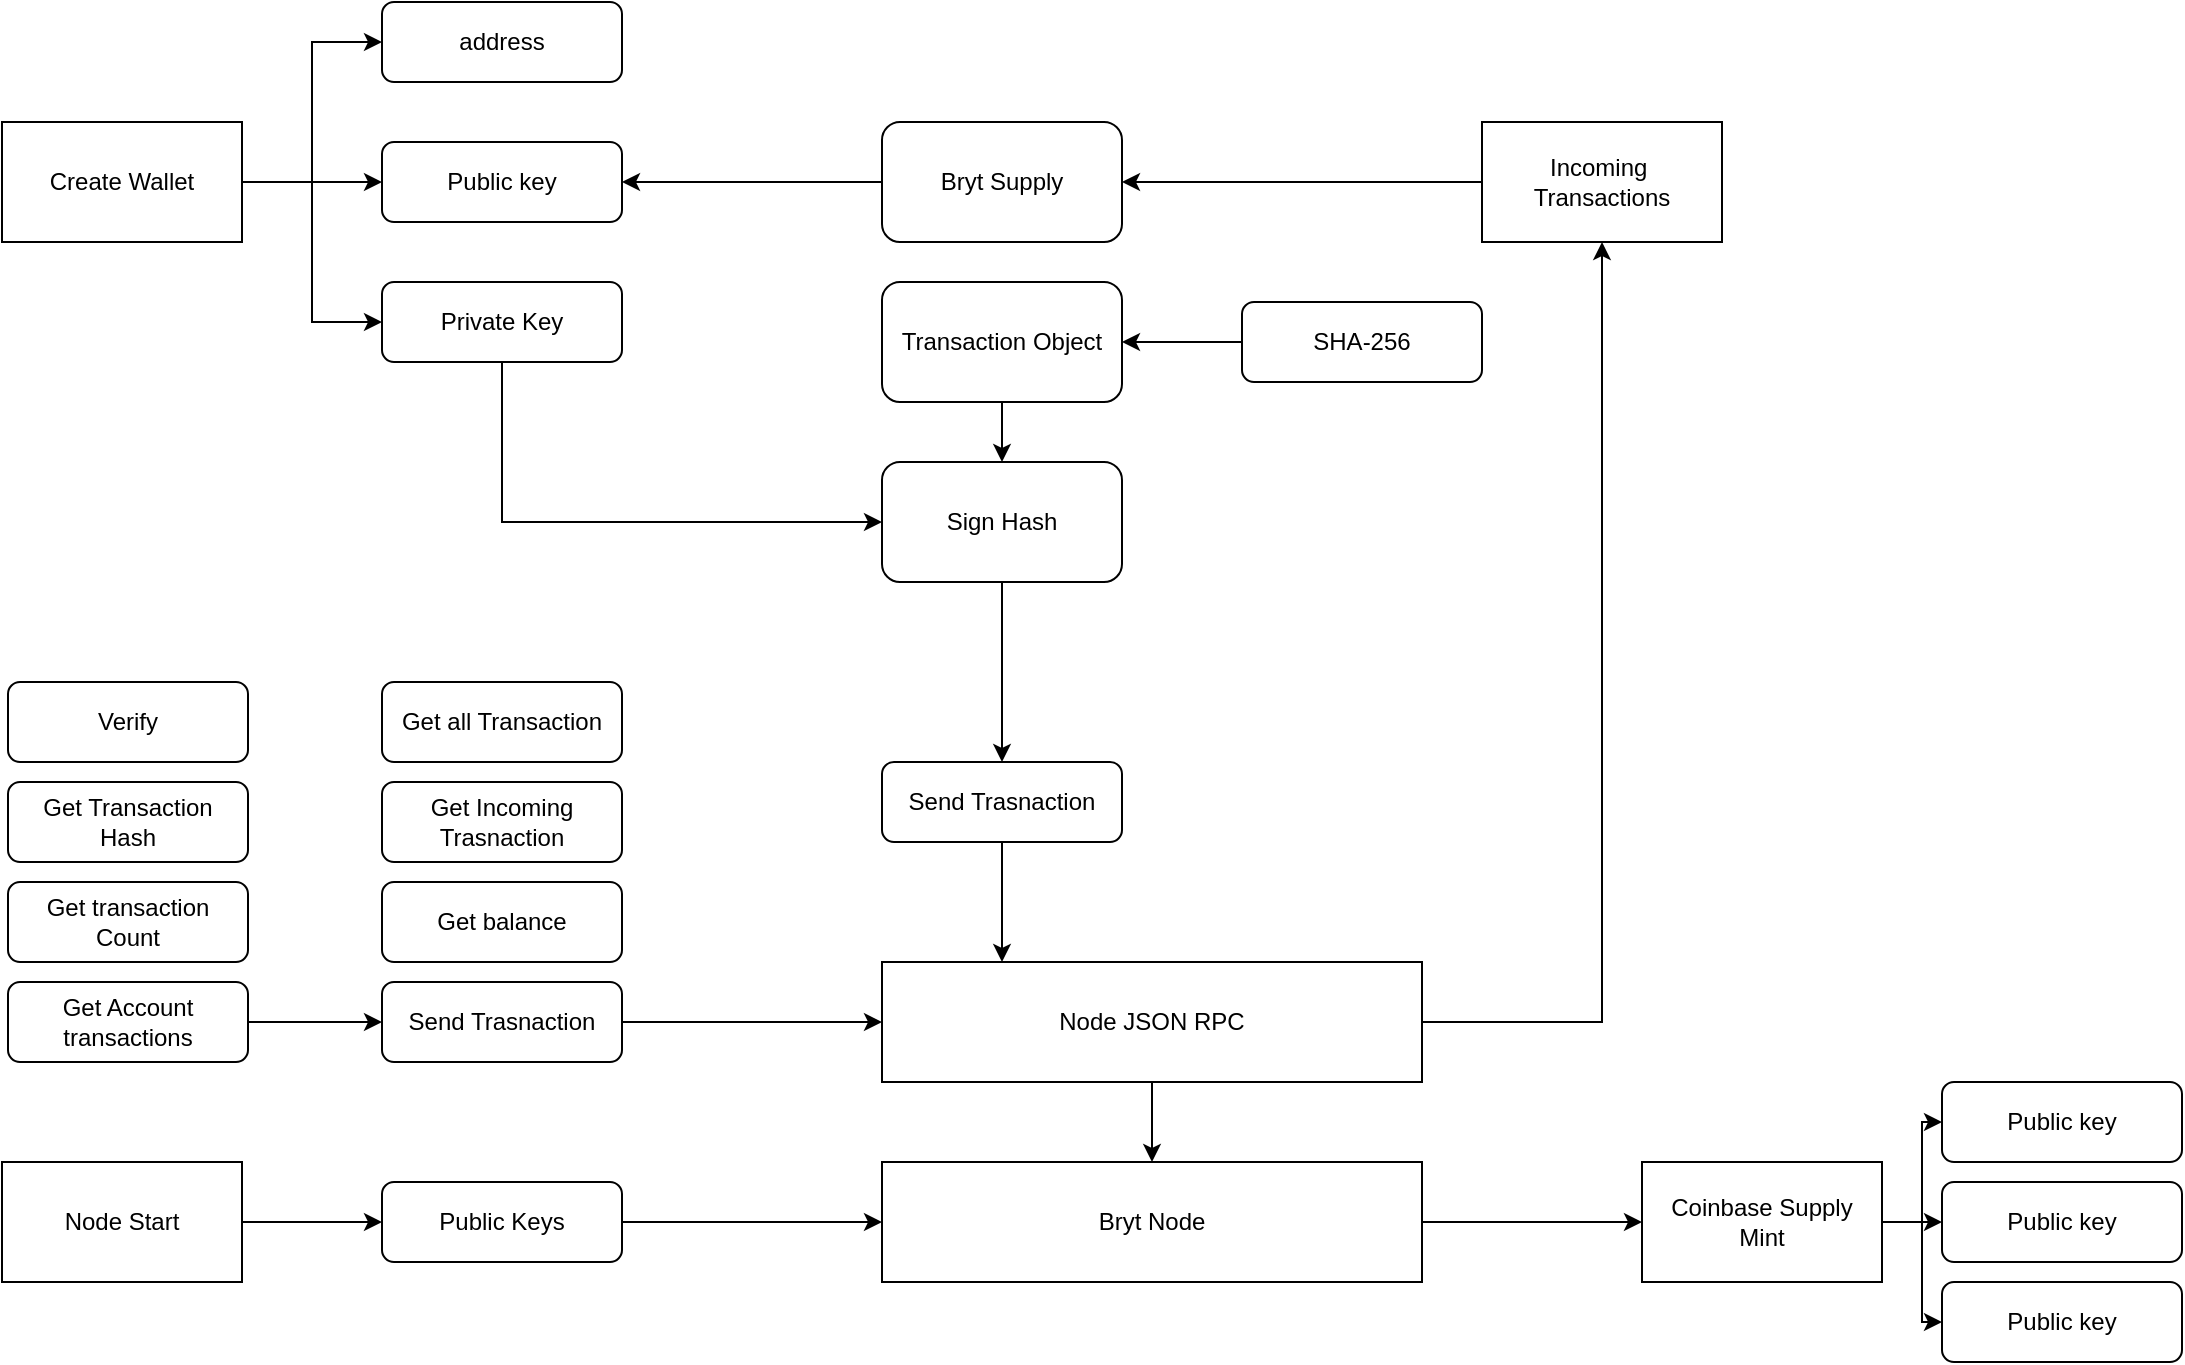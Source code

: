 <mxfile version="23.1.5" type="github">
  <diagram name="Page-1" id="VSBwoO1chZpmU5uCtz8e">
    <mxGraphModel dx="1774" dy="948" grid="1" gridSize="10" guides="1" tooltips="1" connect="1" arrows="1" fold="1" page="1" pageScale="1" pageWidth="850" pageHeight="1100" math="0" shadow="0">
      <root>
        <mxCell id="0" />
        <mxCell id="1" parent="0" />
        <mxCell id="Jtm_9LdOLC1XDKBe1FJw-5" value="" style="edgeStyle=orthogonalEdgeStyle;rounded=0;orthogonalLoop=1;jettySize=auto;html=1;" edge="1" parent="1" source="Jtm_9LdOLC1XDKBe1FJw-1" target="Jtm_9LdOLC1XDKBe1FJw-2">
          <mxGeometry relative="1" as="geometry" />
        </mxCell>
        <mxCell id="Jtm_9LdOLC1XDKBe1FJw-6" style="edgeStyle=orthogonalEdgeStyle;rounded=0;orthogonalLoop=1;jettySize=auto;html=1;entryX=0;entryY=0.5;entryDx=0;entryDy=0;" edge="1" parent="1" source="Jtm_9LdOLC1XDKBe1FJw-1" target="Jtm_9LdOLC1XDKBe1FJw-3">
          <mxGeometry relative="1" as="geometry" />
        </mxCell>
        <mxCell id="Jtm_9LdOLC1XDKBe1FJw-7" style="edgeStyle=orthogonalEdgeStyle;rounded=0;orthogonalLoop=1;jettySize=auto;html=1;entryX=0;entryY=0.5;entryDx=0;entryDy=0;" edge="1" parent="1" source="Jtm_9LdOLC1XDKBe1FJw-1" target="Jtm_9LdOLC1XDKBe1FJw-4">
          <mxGeometry relative="1" as="geometry" />
        </mxCell>
        <mxCell id="Jtm_9LdOLC1XDKBe1FJw-1" value="Create Wallet" style="rounded=0;whiteSpace=wrap;html=1;" vertex="1" parent="1">
          <mxGeometry x="70" y="230" width="120" height="60" as="geometry" />
        </mxCell>
        <mxCell id="Jtm_9LdOLC1XDKBe1FJw-2" value="Public key" style="rounded=1;whiteSpace=wrap;html=1;" vertex="1" parent="1">
          <mxGeometry x="260" y="240" width="120" height="40" as="geometry" />
        </mxCell>
        <mxCell id="Jtm_9LdOLC1XDKBe1FJw-3" value="address" style="rounded=1;whiteSpace=wrap;html=1;" vertex="1" parent="1">
          <mxGeometry x="260" y="170" width="120" height="40" as="geometry" />
        </mxCell>
        <mxCell id="Jtm_9LdOLC1XDKBe1FJw-69" style="edgeStyle=orthogonalEdgeStyle;rounded=0;orthogonalLoop=1;jettySize=auto;html=1;entryX=0;entryY=0.5;entryDx=0;entryDy=0;" edge="1" parent="1" source="Jtm_9LdOLC1XDKBe1FJw-4" target="Jtm_9LdOLC1XDKBe1FJw-60">
          <mxGeometry relative="1" as="geometry">
            <Array as="points">
              <mxPoint x="320" y="430" />
            </Array>
          </mxGeometry>
        </mxCell>
        <mxCell id="Jtm_9LdOLC1XDKBe1FJw-4" value="Private Key" style="rounded=1;whiteSpace=wrap;html=1;" vertex="1" parent="1">
          <mxGeometry x="260" y="310" width="120" height="40" as="geometry" />
        </mxCell>
        <mxCell id="Jtm_9LdOLC1XDKBe1FJw-12" value="" style="edgeStyle=orthogonalEdgeStyle;rounded=0;orthogonalLoop=1;jettySize=auto;html=1;" edge="1" parent="1" source="Jtm_9LdOLC1XDKBe1FJw-9" target="Jtm_9LdOLC1XDKBe1FJw-10">
          <mxGeometry relative="1" as="geometry" />
        </mxCell>
        <mxCell id="Jtm_9LdOLC1XDKBe1FJw-9" value="Incoming&amp;nbsp; Transactions" style="rounded=0;whiteSpace=wrap;html=1;" vertex="1" parent="1">
          <mxGeometry x="810" y="230" width="120" height="60" as="geometry" />
        </mxCell>
        <mxCell id="Jtm_9LdOLC1XDKBe1FJw-11" style="edgeStyle=orthogonalEdgeStyle;rounded=0;orthogonalLoop=1;jettySize=auto;html=1;" edge="1" parent="1" source="Jtm_9LdOLC1XDKBe1FJw-10" target="Jtm_9LdOLC1XDKBe1FJw-2">
          <mxGeometry relative="1" as="geometry" />
        </mxCell>
        <mxCell id="Jtm_9LdOLC1XDKBe1FJw-10" value="Bryt Supply" style="rounded=1;whiteSpace=wrap;html=1;" vertex="1" parent="1">
          <mxGeometry x="510" y="230" width="120" height="60" as="geometry" />
        </mxCell>
        <mxCell id="Jtm_9LdOLC1XDKBe1FJw-29" value="" style="edgeStyle=orthogonalEdgeStyle;rounded=0;orthogonalLoop=1;jettySize=auto;html=1;" edge="1" parent="1" source="Jtm_9LdOLC1XDKBe1FJw-30" target="Jtm_9LdOLC1XDKBe1FJw-38">
          <mxGeometry relative="1" as="geometry" />
        </mxCell>
        <mxCell id="Jtm_9LdOLC1XDKBe1FJw-30" value="Bryt Node" style="rounded=0;whiteSpace=wrap;html=1;" vertex="1" parent="1">
          <mxGeometry x="510" y="750" width="270" height="60" as="geometry" />
        </mxCell>
        <mxCell id="Jtm_9LdOLC1XDKBe1FJw-31" value="" style="edgeStyle=orthogonalEdgeStyle;rounded=0;orthogonalLoop=1;jettySize=auto;html=1;" edge="1" parent="1" source="Jtm_9LdOLC1XDKBe1FJw-32" target="Jtm_9LdOLC1XDKBe1FJw-34">
          <mxGeometry relative="1" as="geometry" />
        </mxCell>
        <mxCell id="Jtm_9LdOLC1XDKBe1FJw-32" value="Node Start" style="rounded=0;whiteSpace=wrap;html=1;" vertex="1" parent="1">
          <mxGeometry x="70" y="750" width="120" height="60" as="geometry" />
        </mxCell>
        <mxCell id="Jtm_9LdOLC1XDKBe1FJw-33" style="edgeStyle=orthogonalEdgeStyle;rounded=0;orthogonalLoop=1;jettySize=auto;html=1;" edge="1" parent="1" source="Jtm_9LdOLC1XDKBe1FJw-34" target="Jtm_9LdOLC1XDKBe1FJw-30">
          <mxGeometry relative="1" as="geometry" />
        </mxCell>
        <mxCell id="Jtm_9LdOLC1XDKBe1FJw-34" value="Public Keys" style="rounded=1;whiteSpace=wrap;html=1;" vertex="1" parent="1">
          <mxGeometry x="260" y="760" width="120" height="40" as="geometry" />
        </mxCell>
        <mxCell id="Jtm_9LdOLC1XDKBe1FJw-35" style="edgeStyle=orthogonalEdgeStyle;rounded=0;orthogonalLoop=1;jettySize=auto;html=1;" edge="1" parent="1" source="Jtm_9LdOLC1XDKBe1FJw-38" target="Jtm_9LdOLC1XDKBe1FJw-39">
          <mxGeometry relative="1" as="geometry" />
        </mxCell>
        <mxCell id="Jtm_9LdOLC1XDKBe1FJw-36" style="edgeStyle=orthogonalEdgeStyle;rounded=0;orthogonalLoop=1;jettySize=auto;html=1;" edge="1" parent="1" source="Jtm_9LdOLC1XDKBe1FJw-38" target="Jtm_9LdOLC1XDKBe1FJw-40">
          <mxGeometry relative="1" as="geometry" />
        </mxCell>
        <mxCell id="Jtm_9LdOLC1XDKBe1FJw-37" style="edgeStyle=orthogonalEdgeStyle;rounded=0;orthogonalLoop=1;jettySize=auto;html=1;" edge="1" parent="1" source="Jtm_9LdOLC1XDKBe1FJw-38" target="Jtm_9LdOLC1XDKBe1FJw-41">
          <mxGeometry relative="1" as="geometry" />
        </mxCell>
        <mxCell id="Jtm_9LdOLC1XDKBe1FJw-38" value="Coinbase Supply &lt;br&gt;Mint" style="whiteSpace=wrap;html=1;rounded=0;" vertex="1" parent="1">
          <mxGeometry x="890" y="750" width="120" height="60" as="geometry" />
        </mxCell>
        <mxCell id="Jtm_9LdOLC1XDKBe1FJw-39" value="Public key" style="rounded=1;whiteSpace=wrap;html=1;" vertex="1" parent="1">
          <mxGeometry x="1040" y="710" width="120" height="40" as="geometry" />
        </mxCell>
        <mxCell id="Jtm_9LdOLC1XDKBe1FJw-40" value="Public key" style="rounded=1;whiteSpace=wrap;html=1;" vertex="1" parent="1">
          <mxGeometry x="1040" y="760" width="120" height="40" as="geometry" />
        </mxCell>
        <mxCell id="Jtm_9LdOLC1XDKBe1FJw-41" value="Public key" style="rounded=1;whiteSpace=wrap;html=1;" vertex="1" parent="1">
          <mxGeometry x="1040" y="810" width="120" height="40" as="geometry" />
        </mxCell>
        <mxCell id="Jtm_9LdOLC1XDKBe1FJw-58" value="" style="edgeStyle=orthogonalEdgeStyle;rounded=0;orthogonalLoop=1;jettySize=auto;html=1;" edge="1" parent="1" source="Jtm_9LdOLC1XDKBe1FJw-42" target="Jtm_9LdOLC1XDKBe1FJw-30">
          <mxGeometry relative="1" as="geometry" />
        </mxCell>
        <mxCell id="Jtm_9LdOLC1XDKBe1FJw-59" style="edgeStyle=orthogonalEdgeStyle;rounded=0;orthogonalLoop=1;jettySize=auto;html=1;entryX=0.5;entryY=1;entryDx=0;entryDy=0;" edge="1" parent="1" source="Jtm_9LdOLC1XDKBe1FJw-42" target="Jtm_9LdOLC1XDKBe1FJw-9">
          <mxGeometry relative="1" as="geometry">
            <Array as="points">
              <mxPoint x="870" y="680" />
            </Array>
          </mxGeometry>
        </mxCell>
        <mxCell id="Jtm_9LdOLC1XDKBe1FJw-42" value="Node JSON RPC" style="rounded=0;whiteSpace=wrap;html=1;" vertex="1" parent="1">
          <mxGeometry x="510" y="650" width="270" height="60" as="geometry" />
        </mxCell>
        <mxCell id="Jtm_9LdOLC1XDKBe1FJw-43" value="Get balance&lt;span id=&quot;docs-internal-guid-33e7f3e2-7fff-92e4-f55d-1018287147d5&quot;&gt;&lt;/span&gt;" style="rounded=1;whiteSpace=wrap;html=1;" vertex="1" parent="1">
          <mxGeometry x="260" y="610" width="120" height="40" as="geometry" />
        </mxCell>
        <mxCell id="Jtm_9LdOLC1XDKBe1FJw-49" style="edgeStyle=orthogonalEdgeStyle;rounded=0;orthogonalLoop=1;jettySize=auto;html=1;entryX=0;entryY=0.5;entryDx=0;entryDy=0;" edge="1" parent="1" source="Jtm_9LdOLC1XDKBe1FJw-45" target="Jtm_9LdOLC1XDKBe1FJw-42">
          <mxGeometry relative="1" as="geometry" />
        </mxCell>
        <mxCell id="Jtm_9LdOLC1XDKBe1FJw-45" value="Send Trasnaction&lt;span id=&quot;docs-internal-guid-33e7f3e2-7fff-92e4-f55d-1018287147d5&quot;&gt;&lt;/span&gt;" style="rounded=1;whiteSpace=wrap;html=1;" vertex="1" parent="1">
          <mxGeometry x="260" y="660" width="120" height="40" as="geometry" />
        </mxCell>
        <mxCell id="Jtm_9LdOLC1XDKBe1FJw-46" value="Get all Transaction&lt;span id=&quot;docs-internal-guid-33e7f3e2-7fff-92e4-f55d-1018287147d5&quot;&gt;&lt;/span&gt;" style="rounded=1;whiteSpace=wrap;html=1;" vertex="1" parent="1">
          <mxGeometry x="260" y="510" width="120" height="40" as="geometry" />
        </mxCell>
        <mxCell id="Jtm_9LdOLC1XDKBe1FJw-47" value="Get Incoming Trasnaction&lt;span id=&quot;docs-internal-guid-33e7f3e2-7fff-92e4-f55d-1018287147d5&quot;&gt;&lt;/span&gt;" style="rounded=1;whiteSpace=wrap;html=1;" vertex="1" parent="1">
          <mxGeometry x="260" y="560" width="120" height="40" as="geometry" />
        </mxCell>
        <mxCell id="Jtm_9LdOLC1XDKBe1FJw-53" value="Get transaction &lt;br&gt;Count" style="rounded=1;whiteSpace=wrap;html=1;" vertex="1" parent="1">
          <mxGeometry x="73" y="610" width="120" height="40" as="geometry" />
        </mxCell>
        <mxCell id="Jtm_9LdOLC1XDKBe1FJw-57" value="" style="edgeStyle=orthogonalEdgeStyle;rounded=0;orthogonalLoop=1;jettySize=auto;html=1;" edge="1" parent="1" source="Jtm_9LdOLC1XDKBe1FJw-54" target="Jtm_9LdOLC1XDKBe1FJw-45">
          <mxGeometry relative="1" as="geometry" />
        </mxCell>
        <mxCell id="Jtm_9LdOLC1XDKBe1FJw-54" value="Get Account transactions&lt;span id=&quot;docs-internal-guid-33e7f3e2-7fff-92e4-f55d-1018287147d5&quot;&gt;&lt;/span&gt;" style="rounded=1;whiteSpace=wrap;html=1;" vertex="1" parent="1">
          <mxGeometry x="73" y="660" width="120" height="40" as="geometry" />
        </mxCell>
        <mxCell id="Jtm_9LdOLC1XDKBe1FJw-55" value="Verify&lt;span id=&quot;docs-internal-guid-33e7f3e2-7fff-92e4-f55d-1018287147d5&quot;&gt;&lt;/span&gt;" style="rounded=1;whiteSpace=wrap;html=1;" vertex="1" parent="1">
          <mxGeometry x="73" y="510" width="120" height="40" as="geometry" />
        </mxCell>
        <mxCell id="Jtm_9LdOLC1XDKBe1FJw-56" value="Get Transaction &lt;br&gt;Hash&lt;span id=&quot;docs-internal-guid-33e7f3e2-7fff-92e4-f55d-1018287147d5&quot;&gt;&lt;/span&gt;" style="rounded=1;whiteSpace=wrap;html=1;" vertex="1" parent="1">
          <mxGeometry x="73" y="560" width="120" height="40" as="geometry" />
        </mxCell>
        <mxCell id="Jtm_9LdOLC1XDKBe1FJw-71" value="" style="edgeStyle=orthogonalEdgeStyle;rounded=0;orthogonalLoop=1;jettySize=auto;html=1;" edge="1" parent="1" source="Jtm_9LdOLC1XDKBe1FJw-60" target="Jtm_9LdOLC1XDKBe1FJw-70">
          <mxGeometry relative="1" as="geometry" />
        </mxCell>
        <mxCell id="Jtm_9LdOLC1XDKBe1FJw-60" value="Sign Hash" style="rounded=1;whiteSpace=wrap;html=1;" vertex="1" parent="1">
          <mxGeometry x="510" y="400" width="120" height="60" as="geometry" />
        </mxCell>
        <mxCell id="Jtm_9LdOLC1XDKBe1FJw-63" value="" style="edgeStyle=orthogonalEdgeStyle;rounded=0;orthogonalLoop=1;jettySize=auto;html=1;" edge="1" parent="1" source="Jtm_9LdOLC1XDKBe1FJw-61" target="Jtm_9LdOLC1XDKBe1FJw-60">
          <mxGeometry relative="1" as="geometry" />
        </mxCell>
        <mxCell id="Jtm_9LdOLC1XDKBe1FJw-61" value="Transaction Object" style="rounded=1;whiteSpace=wrap;html=1;" vertex="1" parent="1">
          <mxGeometry x="510" y="310" width="120" height="60" as="geometry" />
        </mxCell>
        <mxCell id="Jtm_9LdOLC1XDKBe1FJw-66" value="" style="edgeStyle=orthogonalEdgeStyle;rounded=0;orthogonalLoop=1;jettySize=auto;html=1;" edge="1" parent="1" source="Jtm_9LdOLC1XDKBe1FJw-65" target="Jtm_9LdOLC1XDKBe1FJw-61">
          <mxGeometry relative="1" as="geometry" />
        </mxCell>
        <mxCell id="Jtm_9LdOLC1XDKBe1FJw-65" value="SHA-256" style="rounded=1;whiteSpace=wrap;html=1;" vertex="1" parent="1">
          <mxGeometry x="690" y="320" width="120" height="40" as="geometry" />
        </mxCell>
        <mxCell id="Jtm_9LdOLC1XDKBe1FJw-72" value="" style="edgeStyle=orthogonalEdgeStyle;rounded=0;orthogonalLoop=1;jettySize=auto;html=1;" edge="1" parent="1" source="Jtm_9LdOLC1XDKBe1FJw-70" target="Jtm_9LdOLC1XDKBe1FJw-42">
          <mxGeometry relative="1" as="geometry">
            <Array as="points">
              <mxPoint x="570" y="640" />
              <mxPoint x="570" y="640" />
            </Array>
          </mxGeometry>
        </mxCell>
        <mxCell id="Jtm_9LdOLC1XDKBe1FJw-70" value="Send Trasnaction&lt;span id=&quot;docs-internal-guid-33e7f3e2-7fff-92e4-f55d-1018287147d5&quot;&gt;&lt;/span&gt;" style="rounded=1;whiteSpace=wrap;html=1;" vertex="1" parent="1">
          <mxGeometry x="510" y="550" width="120" height="40" as="geometry" />
        </mxCell>
      </root>
    </mxGraphModel>
  </diagram>
</mxfile>
